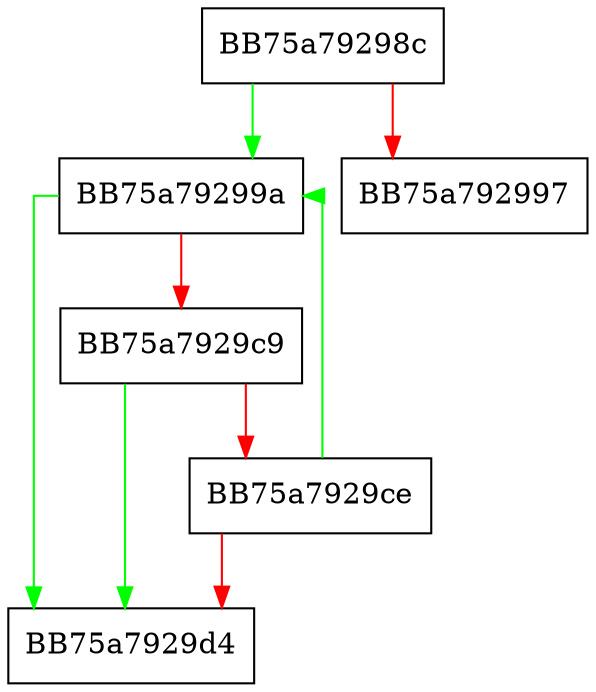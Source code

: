 digraph __ascii_strnicmp {
  node [shape="box"];
  graph [splines=ortho];
  BB75a79298c -> BB75a79299a [color="green"];
  BB75a79298c -> BB75a792997 [color="red"];
  BB75a79299a -> BB75a7929d4 [color="green"];
  BB75a79299a -> BB75a7929c9 [color="red"];
  BB75a7929c9 -> BB75a7929d4 [color="green"];
  BB75a7929c9 -> BB75a7929ce [color="red"];
  BB75a7929ce -> BB75a79299a [color="green"];
  BB75a7929ce -> BB75a7929d4 [color="red"];
}